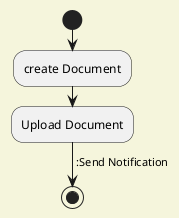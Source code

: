 @startuml
!define BACKGROUND_COLOR #F5F5DC
!define BOX_COLOR #87CEEB
!define ARROW_COLOR #FF4500

skinparam backgroundColor BACKGROUND_COLOR
skinparam rectangle {
    BackgroundColor BOX_COLOR
}
skinparam actor {
    BackgroundColor BOX_COLOR
}

start
:create Document;
:Upload Document;
-> :Preprocess Document;
-> :Extract Metadata;
-> :Classify Document;
-> :Apply AI Model;
-> :Generate Insights;
-> :Store Results;
-> :Send Notification;
stop

@enduml